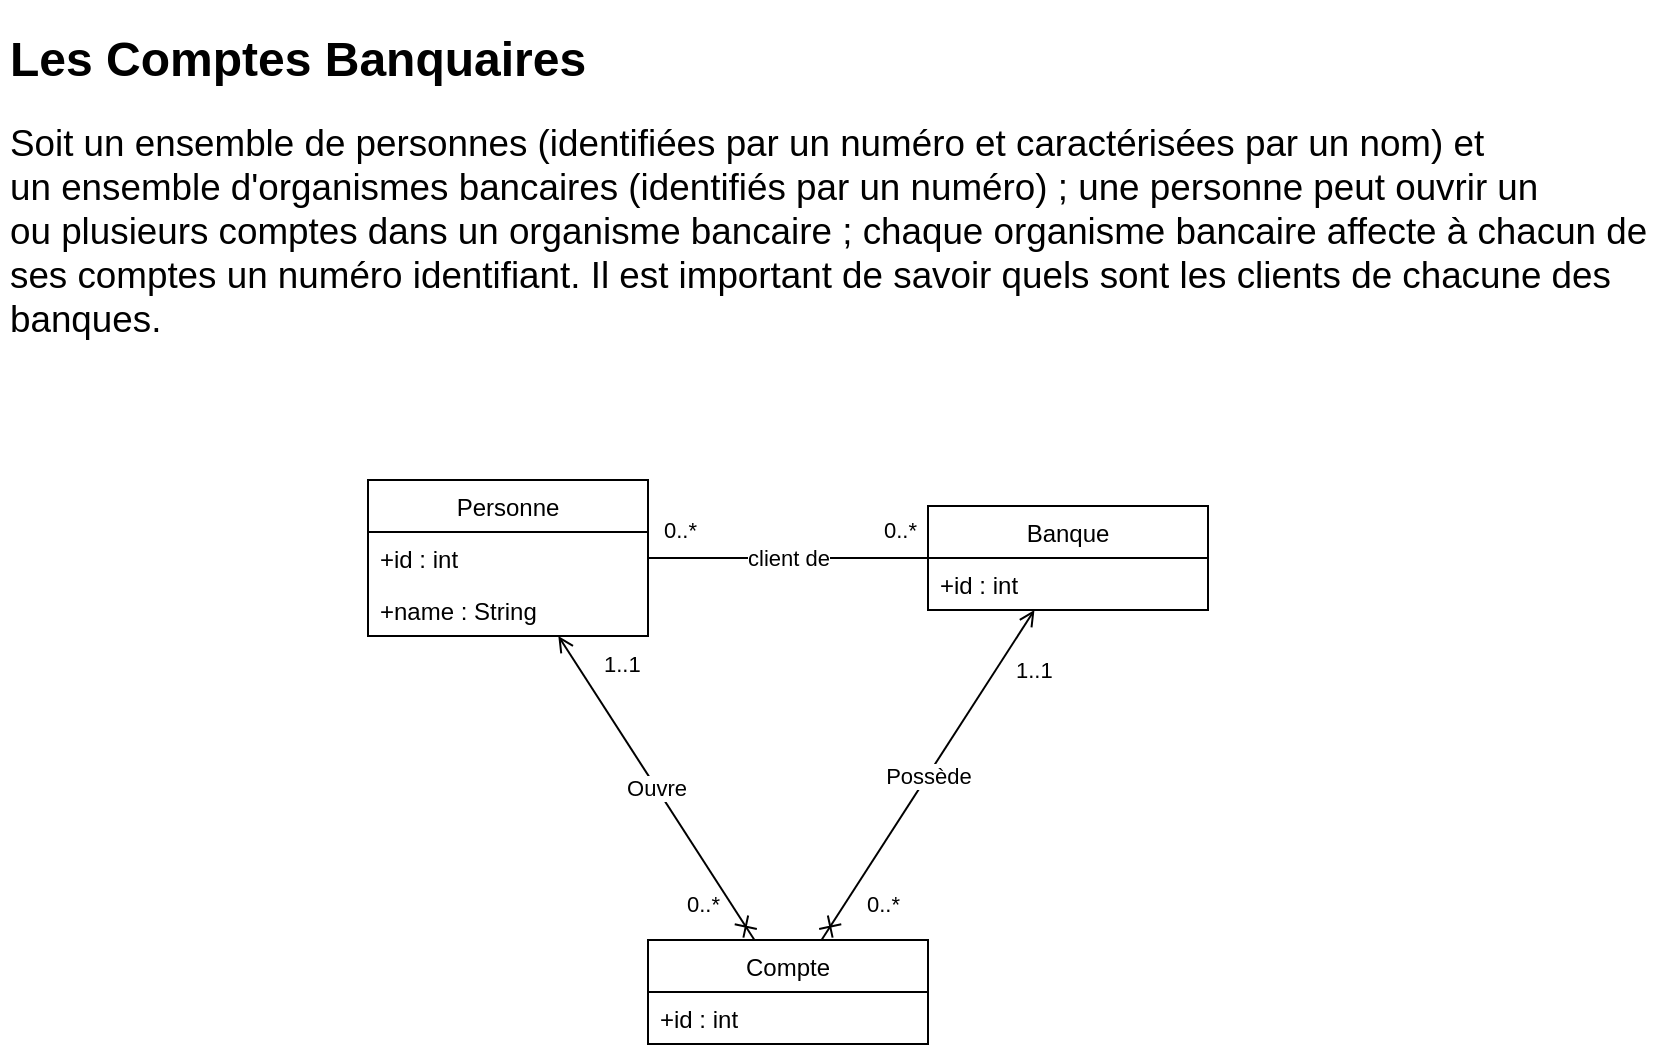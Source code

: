<mxfile version="19.0.3" type="device"><diagram id="Nent08nWeBrgeb5o7XWG" name="Page-1"><mxGraphModel dx="918" dy="721" grid="1" gridSize="10" guides="1" tooltips="1" connect="1" arrows="1" fold="1" page="1" pageScale="1" pageWidth="827" pageHeight="1169" math="0" shadow="0"><root><mxCell id="0"/><mxCell id="1" parent="0"/><mxCell id="1zB4ExwwfiZLEI7ioCm0-1" value="&lt;h1&gt;Les Comptes Banquaires&lt;/h1&gt;&lt;p&gt;&lt;span id=&quot;page48R_mcid2&quot; class=&quot;markedContent&quot;&gt;&lt;span dir=&quot;ltr&quot; role=&quot;presentation&quot; style=&quot;left: 118.04px; top: 187.675px; font-size: 18.4px; font-family: sans-serif; transform: scaleX(0.989);&quot;&gt;Soit un ensemble de personnes (id&lt;/span&gt;&lt;span dir=&quot;ltr&quot; role=&quot;presentation&quot; style=&quot;left: 399.483px; top: 187.675px; font-size: 18.4px; font-family: sans-serif; transform: scaleX(0.991);&quot;&gt;entifiées par un numéro et caractérisées par un nom) et un&amp;nbsp;&lt;/span&gt;&lt;span dir=&quot;ltr&quot; role=&quot;presentation&quot; style=&quot;left: 118.04px; top: 213.275px; font-size: 18.4px; font-family: sans-serif; transform: scaleX(0.984);&quot;&gt;ensemble d'organismes bancaires (identifiés par un numéro)&lt;/span&gt;&lt;span dir=&quot;ltr&quot; role=&quot;presentation&quot; style=&quot;left: 603.634px; top: 213.275px; font-size: 18.4px; font-family: sans-serif;&quot;&gt;&amp;nbsp;;&amp;nbsp;&lt;/span&gt;&lt;/span&gt;&lt;span style=&quot;background-color: initial; left: 608.917px; top: 213.275px; font-size: 18.4px; font-family: sans-serif; transform: scaleX(0.996);&quot; dir=&quot;ltr&quot; role=&quot;presentation&quot;&gt;une personne peut ouvrir un ou&amp;nbsp;&lt;/span&gt;&lt;span style=&quot;background-color: initial; left: 118.04px; top: 239.075px; font-size: 18.4px; font-family: sans-serif; transform: scaleX(0.984);&quot; dir=&quot;ltr&quot; role=&quot;presentation&quot;&gt;plusieurs comptes dans un organisme bancaire&lt;/span&gt;&lt;span style=&quot;background-color: initial; left: 497.65px; top: 239.075px; font-size: 18.4px; font-family: sans-serif;&quot; dir=&quot;ltr&quot; role=&quot;presentation&quot;&gt; &lt;/span&gt;&lt;span style=&quot;background-color: initial; left: 502.883px; top: 239.075px; font-size: 18.4px; font-family: sans-serif; transform: scaleX(0.984);&quot; dir=&quot;ltr&quot; role=&quot;presentation&quot;&gt;; chaque organisme bancaire affecte à chacun&amp;nbsp;&lt;/span&gt;&lt;span style=&quot;background-color: initial; left: 118.04px; top: 264.675px; font-size: 18.4px; font-family: sans-serif; transform: scaleX(1.037);&quot; dir=&quot;ltr&quot; role=&quot;presentation&quot;&gt;de ses comptes&lt;/span&gt;&lt;span style=&quot;background-color: initial; left: 251.679px; top: 264.675px; font-size: 18.4px; font-family: sans-serif;&quot; dir=&quot;ltr&quot; role=&quot;presentation&quot;&gt; &lt;/span&gt;&lt;span style=&quot;background-color: initial; left: 259.833px; top: 264.675px; font-size: 18.4px; font-family: sans-serif; transform: scaleX(1.053);&quot; dir=&quot;ltr&quot; role=&quot;presentation&quot;&gt;un numéro identifiant. Il est important de savoir quels sont les clients de&amp;nbsp;&lt;/span&gt;&lt;span style=&quot;background-color: initial; left: 118.04px; top: 290.675px; font-size: 18.4px; font-family: sans-serif; transform: scaleX(0.979);&quot; dir=&quot;ltr&quot; role=&quot;presentation&quot;&gt;chacune des banques.&lt;/span&gt;&lt;/p&gt;" style="text;html=1;strokeColor=none;fillColor=none;spacing=5;spacingTop=-20;whiteSpace=wrap;overflow=hidden;rounded=0;" vertex="1" parent="1"><mxGeometry x="10" y="60" width="830" height="200" as="geometry"/></mxCell><mxCell id="1zB4ExwwfiZLEI7ioCm0-2" value="Personne" style="swimlane;fontStyle=0;childLayout=stackLayout;horizontal=1;startSize=26;fillColor=none;horizontalStack=0;resizeParent=1;resizeParentMax=0;resizeLast=0;collapsible=1;marginBottom=0;" vertex="1" parent="1"><mxGeometry x="194" y="290" width="140" height="78" as="geometry"><mxRectangle x="70" y="320" width="80" height="26" as="alternateBounds"/></mxGeometry></mxCell><mxCell id="1zB4ExwwfiZLEI7ioCm0-3" value="+id : int" style="text;strokeColor=none;fillColor=none;align=left;verticalAlign=top;spacingLeft=4;spacingRight=4;overflow=hidden;rotatable=0;points=[[0,0.5],[1,0.5]];portConstraint=eastwest;" vertex="1" parent="1zB4ExwwfiZLEI7ioCm0-2"><mxGeometry y="26" width="140" height="26" as="geometry"/></mxCell><mxCell id="1zB4ExwwfiZLEI7ioCm0-4" value="+name : String" style="text;strokeColor=none;fillColor=none;align=left;verticalAlign=top;spacingLeft=4;spacingRight=4;overflow=hidden;rotatable=0;points=[[0,0.5],[1,0.5]];portConstraint=eastwest;" vertex="1" parent="1zB4ExwwfiZLEI7ioCm0-2"><mxGeometry y="52" width="140" height="26" as="geometry"/></mxCell><mxCell id="1zB4ExwwfiZLEI7ioCm0-6" value="Compte" style="swimlane;fontStyle=0;childLayout=stackLayout;horizontal=1;startSize=26;fillColor=none;horizontalStack=0;resizeParent=1;resizeParentMax=0;resizeLast=0;collapsible=1;marginBottom=0;" vertex="1" parent="1"><mxGeometry x="334" y="520" width="140" height="52" as="geometry"><mxRectangle x="270" y="430" width="70" height="26" as="alternateBounds"/></mxGeometry></mxCell><mxCell id="1zB4ExwwfiZLEI7ioCm0-7" value="+id : int" style="text;strokeColor=none;fillColor=none;align=left;verticalAlign=top;spacingLeft=4;spacingRight=4;overflow=hidden;rotatable=0;points=[[0,0.5],[1,0.5]];portConstraint=eastwest;" vertex="1" parent="1zB4ExwwfiZLEI7ioCm0-6"><mxGeometry y="26" width="140" height="26" as="geometry"/></mxCell><mxCell id="1zB4ExwwfiZLEI7ioCm0-10" value="Banque" style="swimlane;fontStyle=0;childLayout=stackLayout;horizontal=1;startSize=26;fillColor=none;horizontalStack=0;resizeParent=1;resizeParentMax=0;resizeLast=0;collapsible=1;marginBottom=0;" vertex="1" parent="1"><mxGeometry x="474" y="303" width="140" height="52" as="geometry"><mxRectangle x="530" y="320" width="70" height="26" as="alternateBounds"/></mxGeometry></mxCell><mxCell id="1zB4ExwwfiZLEI7ioCm0-11" value="+id : int" style="text;strokeColor=none;fillColor=none;align=left;verticalAlign=top;spacingLeft=4;spacingRight=4;overflow=hidden;rotatable=0;points=[[0,0.5],[1,0.5]];portConstraint=eastwest;" vertex="1" parent="1zB4ExwwfiZLEI7ioCm0-10"><mxGeometry y="26" width="140" height="26" as="geometry"/></mxCell><mxCell id="1zB4ExwwfiZLEI7ioCm0-21" value="" style="endArrow=cross;html=1;rounded=0;startArrow=open;startFill=0;endFill=0;" edge="1" parent="1" source="1zB4ExwwfiZLEI7ioCm0-2" target="1zB4ExwwfiZLEI7ioCm0-6"><mxGeometry relative="1" as="geometry"><mxPoint x="320" y="280" as="sourcePoint"/><mxPoint x="480" y="280" as="targetPoint"/></mxGeometry></mxCell><mxCell id="1zB4ExwwfiZLEI7ioCm0-22" value="Ouvre&lt;br&gt;" style="edgeLabel;resizable=0;html=1;align=center;verticalAlign=middle;" connectable="0" vertex="1" parent="1zB4ExwwfiZLEI7ioCm0-21"><mxGeometry relative="1" as="geometry"/></mxCell><mxCell id="1zB4ExwwfiZLEI7ioCm0-23" value="1..1" style="edgeLabel;resizable=0;html=1;align=left;verticalAlign=bottom;" connectable="0" vertex="1" parent="1zB4ExwwfiZLEI7ioCm0-21"><mxGeometry x="-1" relative="1" as="geometry"><mxPoint x="21" y="22" as="offset"/></mxGeometry></mxCell><mxCell id="1zB4ExwwfiZLEI7ioCm0-24" value="0..*" style="edgeLabel;resizable=0;html=1;align=right;verticalAlign=bottom;" connectable="0" vertex="1" parent="1zB4ExwwfiZLEI7ioCm0-21"><mxGeometry x="1" relative="1" as="geometry"><mxPoint x="-17" y="-10" as="offset"/></mxGeometry></mxCell><mxCell id="1zB4ExwwfiZLEI7ioCm0-25" value="" style="endArrow=cross;html=1;rounded=0;startArrow=open;startFill=0;endFill=0;" edge="1" parent="1" source="1zB4ExwwfiZLEI7ioCm0-10" target="1zB4ExwwfiZLEI7ioCm0-6"><mxGeometry relative="1" as="geometry"><mxPoint x="470" y="370.002" as="sourcePoint"/><mxPoint x="732.271" y="512.87" as="targetPoint"/></mxGeometry></mxCell><mxCell id="1zB4ExwwfiZLEI7ioCm0-26" value="Possède" style="edgeLabel;resizable=0;html=1;align=center;verticalAlign=middle;" connectable="0" vertex="1" parent="1zB4ExwwfiZLEI7ioCm0-25"><mxGeometry relative="1" as="geometry"/></mxCell><mxCell id="1zB4ExwwfiZLEI7ioCm0-27" value="1..1" style="edgeLabel;resizable=0;html=1;align=left;verticalAlign=bottom;" connectable="0" vertex="1" parent="1zB4ExwwfiZLEI7ioCm0-25"><mxGeometry x="-1" relative="1" as="geometry"><mxPoint x="-11" y="38" as="offset"/></mxGeometry></mxCell><mxCell id="1zB4ExwwfiZLEI7ioCm0-28" value="0..*" style="edgeLabel;resizable=0;html=1;align=right;verticalAlign=bottom;" connectable="0" vertex="1" parent="1zB4ExwwfiZLEI7ioCm0-25"><mxGeometry x="1" relative="1" as="geometry"><mxPoint x="40" y="-10" as="offset"/></mxGeometry></mxCell><mxCell id="1zB4ExwwfiZLEI7ioCm0-31" value="" style="endArrow=none;html=1;rounded=0;startArrow=none;startFill=0;endFill=0;" edge="1" parent="1" source="1zB4ExwwfiZLEI7ioCm0-2" target="1zB4ExwwfiZLEI7ioCm0-10"><mxGeometry relative="1" as="geometry"><mxPoint x="299.161" y="378" as="sourcePoint"/><mxPoint x="397.226" y="530" as="targetPoint"/></mxGeometry></mxCell><mxCell id="1zB4ExwwfiZLEI7ioCm0-32" value="client de" style="edgeLabel;resizable=0;html=1;align=center;verticalAlign=middle;" connectable="0" vertex="1" parent="1zB4ExwwfiZLEI7ioCm0-31"><mxGeometry relative="1" as="geometry"/></mxCell><mxCell id="1zB4ExwwfiZLEI7ioCm0-33" value="0..*" style="edgeLabel;resizable=0;html=1;align=left;verticalAlign=bottom;" connectable="0" vertex="1" parent="1zB4ExwwfiZLEI7ioCm0-31"><mxGeometry x="-1" relative="1" as="geometry"><mxPoint x="6" y="-6" as="offset"/></mxGeometry></mxCell><mxCell id="1zB4ExwwfiZLEI7ioCm0-35" value="0..*" style="edgeLabel;resizable=0;html=1;align=left;verticalAlign=bottom;" connectable="0" vertex="1" parent="1zB4ExwwfiZLEI7ioCm0-31"><mxGeometry x="-1" relative="1" as="geometry"><mxPoint x="116" y="-6" as="offset"/></mxGeometry></mxCell></root></mxGraphModel></diagram></mxfile>